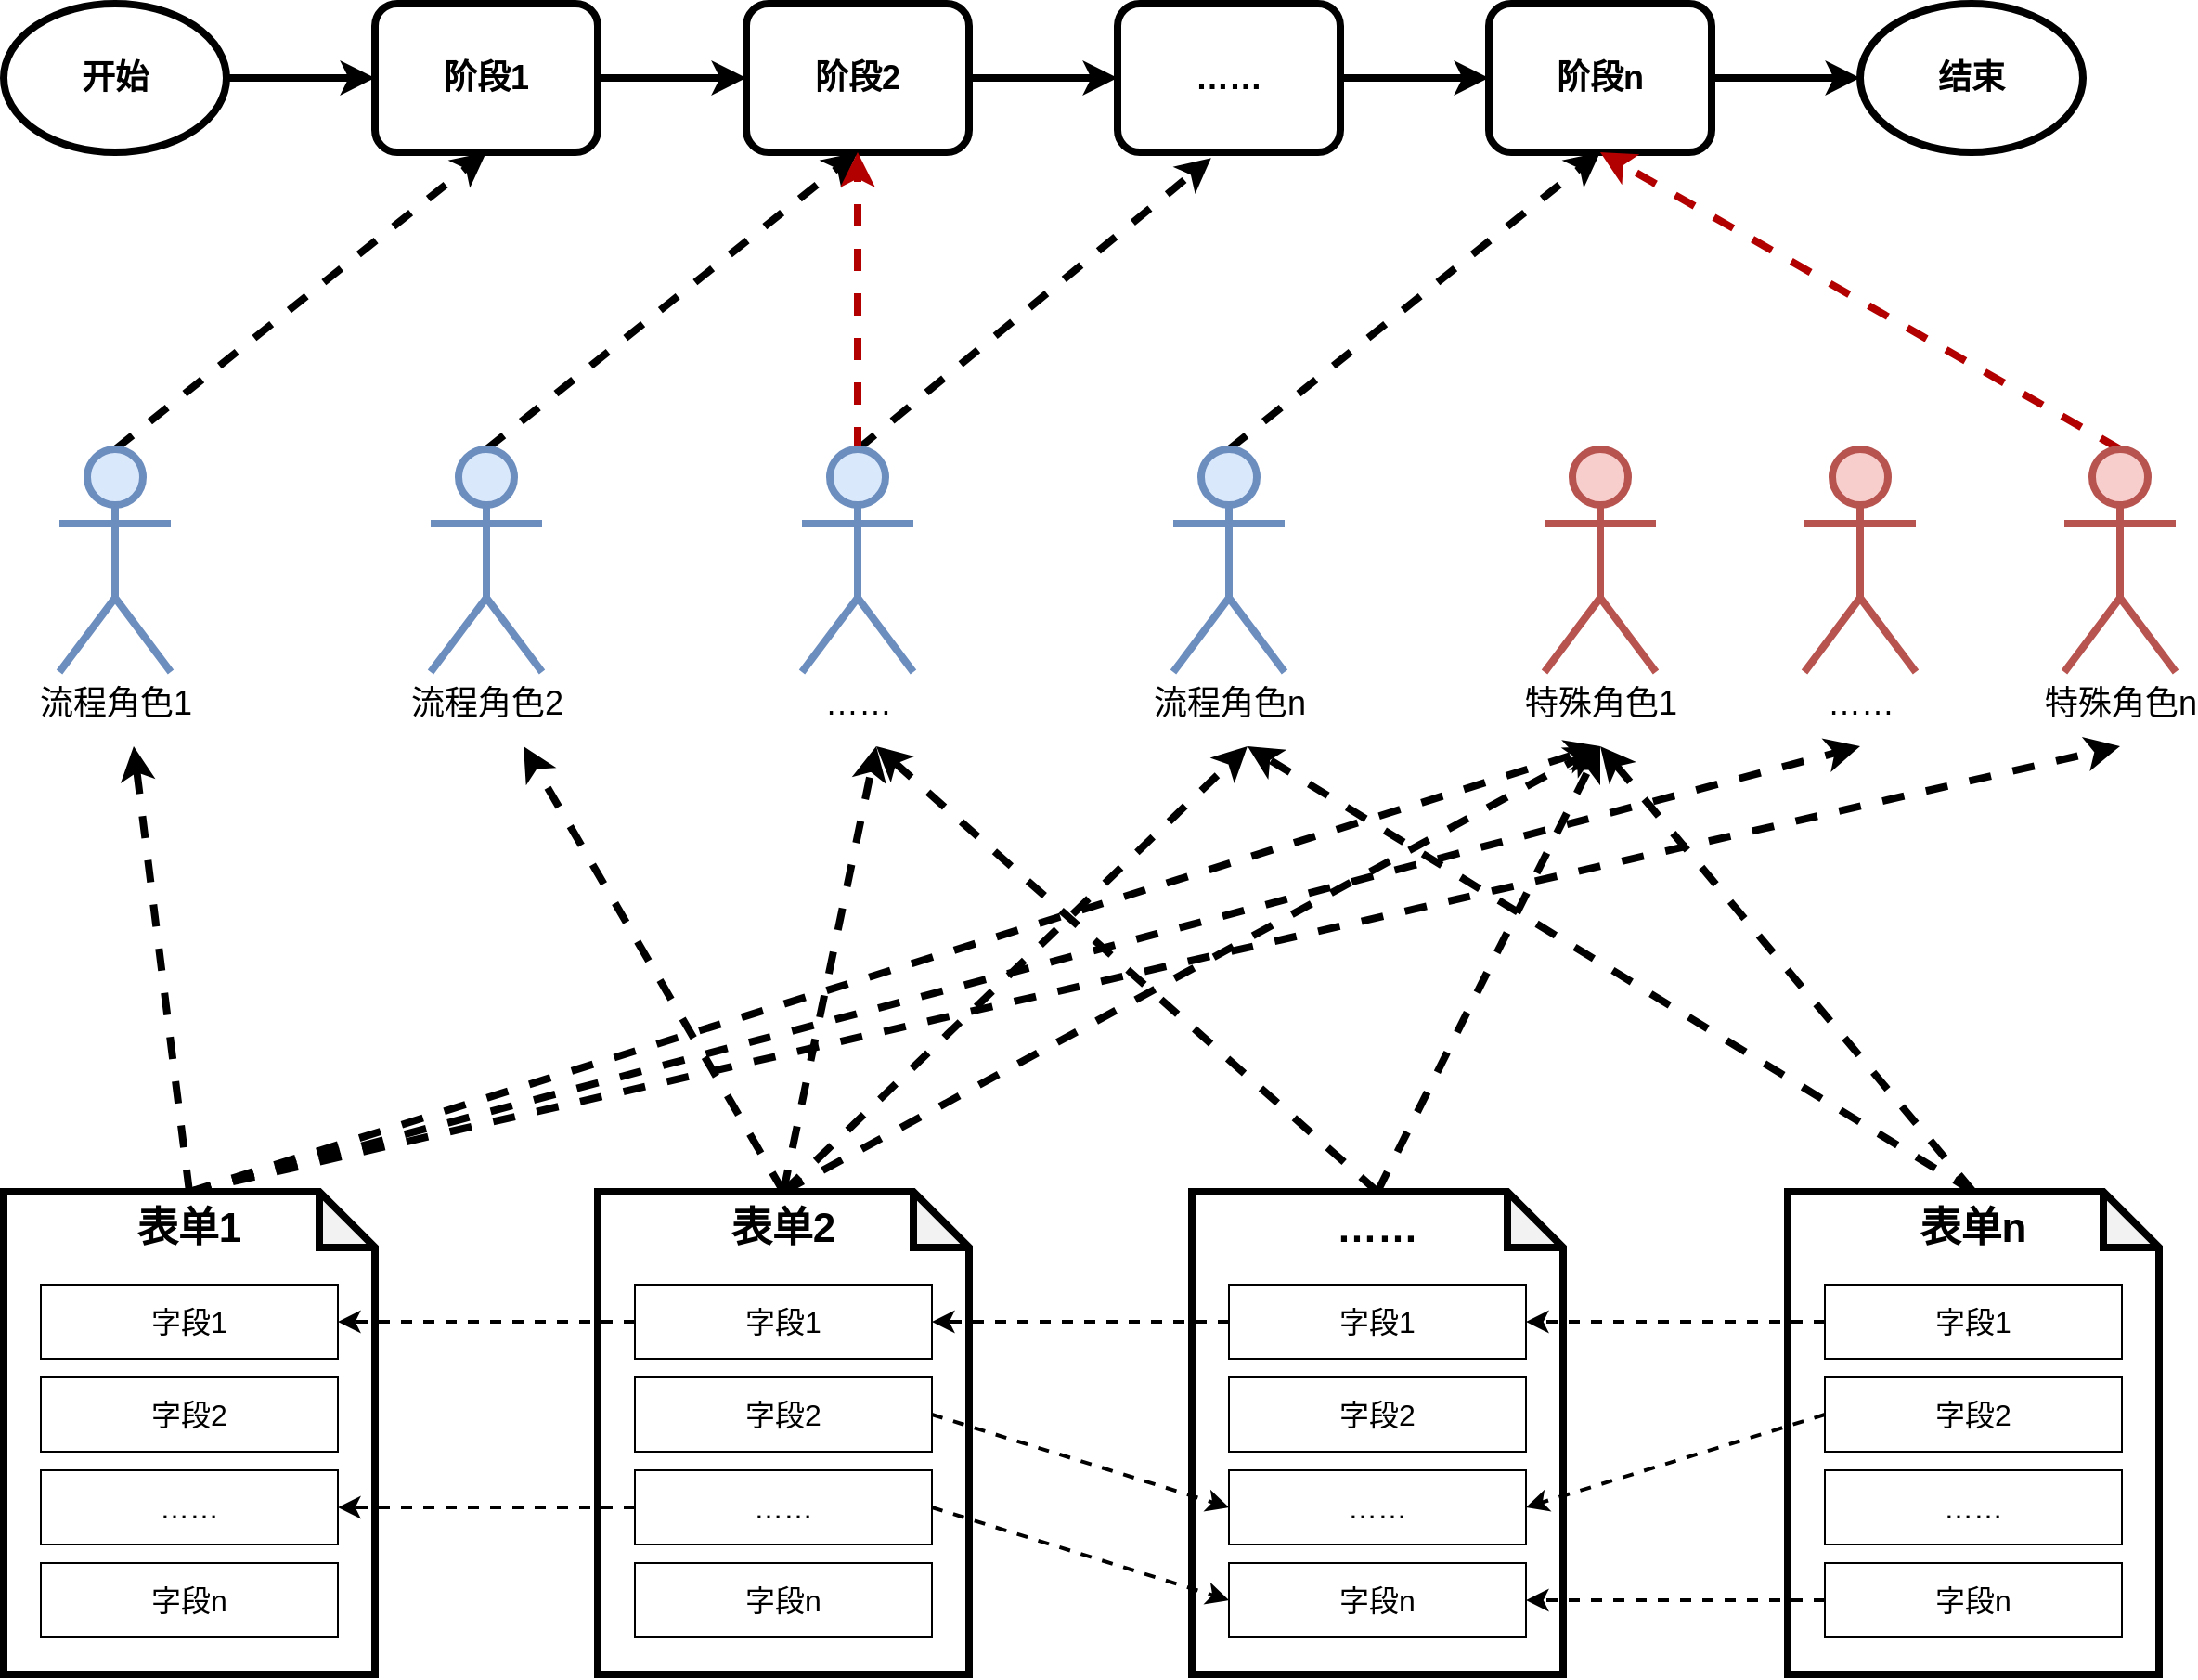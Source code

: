 <mxfile version="20.0.3" type="github">
  <diagram id="KMLzPFCYPwNL3a2IKora" name="Page-1">
    <mxGraphModel dx="1673" dy="934" grid="1" gridSize="10" guides="1" tooltips="1" connect="1" arrows="1" fold="1" page="1" pageScale="1" pageWidth="827" pageHeight="1169" math="0" shadow="0">
      <root>
        <mxCell id="0" />
        <mxCell id="1" parent="0" />
        <mxCell id="se5E7Arf67xWCam7YA4U-5" value="" style="edgeStyle=orthogonalEdgeStyle;rounded=0;orthogonalLoop=1;jettySize=auto;html=1;fontSize=18;fontStyle=1;strokeWidth=4;" edge="1" parent="1" source="se5E7Arf67xWCam7YA4U-2" target="se5E7Arf67xWCam7YA4U-4">
          <mxGeometry relative="1" as="geometry" />
        </mxCell>
        <mxCell id="se5E7Arf67xWCam7YA4U-2" value="阶段1" style="rounded=1;whiteSpace=wrap;html=1;fontSize=18;fontStyle=1;strokeWidth=4;" vertex="1" parent="1">
          <mxGeometry x="280" y="320" width="120" height="80" as="geometry" />
        </mxCell>
        <mxCell id="se5E7Arf67xWCam7YA4U-6" style="edgeStyle=orthogonalEdgeStyle;rounded=0;orthogonalLoop=1;jettySize=auto;html=1;exitX=1;exitY=0.5;exitDx=0;exitDy=0;entryX=0;entryY=0.5;entryDx=0;entryDy=0;fontSize=18;fontStyle=1;strokeWidth=4;" edge="1" parent="1" source="se5E7Arf67xWCam7YA4U-3" target="se5E7Arf67xWCam7YA4U-2">
          <mxGeometry relative="1" as="geometry" />
        </mxCell>
        <mxCell id="se5E7Arf67xWCam7YA4U-3" value="开始" style="ellipse;whiteSpace=wrap;html=1;fontSize=18;fontStyle=1;strokeWidth=4;" vertex="1" parent="1">
          <mxGeometry x="80" y="320" width="120" height="80" as="geometry" />
        </mxCell>
        <mxCell id="se5E7Arf67xWCam7YA4U-8" value="" style="edgeStyle=orthogonalEdgeStyle;rounded=0;orthogonalLoop=1;jettySize=auto;html=1;fontSize=18;fontStyle=1;strokeWidth=4;" edge="1" parent="1" source="se5E7Arf67xWCam7YA4U-4" target="se5E7Arf67xWCam7YA4U-7">
          <mxGeometry relative="1" as="geometry" />
        </mxCell>
        <mxCell id="se5E7Arf67xWCam7YA4U-4" value="阶段2" style="rounded=1;whiteSpace=wrap;html=1;fontSize=18;fontStyle=1;strokeWidth=4;" vertex="1" parent="1">
          <mxGeometry x="480" y="320" width="120" height="80" as="geometry" />
        </mxCell>
        <mxCell id="se5E7Arf67xWCam7YA4U-10" value="" style="edgeStyle=orthogonalEdgeStyle;rounded=0;orthogonalLoop=1;jettySize=auto;html=1;fontSize=18;fontStyle=1;strokeWidth=4;" edge="1" parent="1" source="se5E7Arf67xWCam7YA4U-7" target="se5E7Arf67xWCam7YA4U-9">
          <mxGeometry relative="1" as="geometry" />
        </mxCell>
        <mxCell id="se5E7Arf67xWCam7YA4U-7" value="……" style="rounded=1;whiteSpace=wrap;html=1;fontSize=18;fontStyle=1;strokeWidth=4;" vertex="1" parent="1">
          <mxGeometry x="680" y="320" width="120" height="80" as="geometry" />
        </mxCell>
        <mxCell id="se5E7Arf67xWCam7YA4U-13" style="edgeStyle=orthogonalEdgeStyle;rounded=0;orthogonalLoop=1;jettySize=auto;html=1;exitX=1;exitY=0.5;exitDx=0;exitDy=0;fontSize=18;fontStyle=1;strokeWidth=4;" edge="1" parent="1" source="se5E7Arf67xWCam7YA4U-9" target="se5E7Arf67xWCam7YA4U-12">
          <mxGeometry relative="1" as="geometry" />
        </mxCell>
        <mxCell id="se5E7Arf67xWCam7YA4U-9" value="阶段n" style="rounded=1;whiteSpace=wrap;html=1;fontSize=18;fontStyle=1;strokeWidth=4;" vertex="1" parent="1">
          <mxGeometry x="880" y="320" width="120" height="80" as="geometry" />
        </mxCell>
        <mxCell id="se5E7Arf67xWCam7YA4U-12" value="结束" style="ellipse;whiteSpace=wrap;html=1;fontSize=18;fontStyle=1;strokeWidth=4;" vertex="1" parent="1">
          <mxGeometry x="1080" y="320" width="120" height="80" as="geometry" />
        </mxCell>
        <mxCell id="se5E7Arf67xWCam7YA4U-14" value="特殊角色1" style="shape=umlActor;verticalLabelPosition=bottom;verticalAlign=top;html=1;outlineConnect=0;fontSize=18;strokeWidth=4;fillColor=#f8cecc;strokeColor=#b85450;" vertex="1" parent="1">
          <mxGeometry x="910" y="560" width="60" height="120" as="geometry" />
        </mxCell>
        <mxCell id="se5E7Arf67xWCam7YA4U-63" style="edgeStyle=none;rounded=0;orthogonalLoop=1;jettySize=auto;html=1;exitX=0.5;exitY=0;exitDx=0;exitDy=0;exitPerimeter=0;entryX=0.5;entryY=1;entryDx=0;entryDy=0;dashed=1;fontSize=22;strokeWidth=4;fillColor=#e51400;strokeColor=#B20000;" edge="1" parent="1" source="se5E7Arf67xWCam7YA4U-17" target="se5E7Arf67xWCam7YA4U-9">
          <mxGeometry relative="1" as="geometry" />
        </mxCell>
        <mxCell id="se5E7Arf67xWCam7YA4U-17" value="特殊角色n" style="shape=umlActor;verticalLabelPosition=bottom;verticalAlign=top;html=1;outlineConnect=0;fontSize=18;strokeWidth=4;fillColor=#f8cecc;strokeColor=#b85450;" vertex="1" parent="1">
          <mxGeometry x="1190" y="560" width="60" height="120" as="geometry" />
        </mxCell>
        <mxCell id="se5E7Arf67xWCam7YA4U-43" style="rounded=0;orthogonalLoop=1;jettySize=auto;html=1;exitX=0.5;exitY=0;exitDx=0;exitDy=0;exitPerimeter=0;entryX=0.5;entryY=1;entryDx=0;entryDy=0;fontSize=22;strokeWidth=4;dashed=1;" edge="1" parent="1" source="se5E7Arf67xWCam7YA4U-19" target="se5E7Arf67xWCam7YA4U-2">
          <mxGeometry relative="1" as="geometry" />
        </mxCell>
        <mxCell id="se5E7Arf67xWCam7YA4U-19" value="流程角色1" style="shape=umlActor;verticalLabelPosition=bottom;verticalAlign=top;html=1;outlineConnect=0;fontSize=18;strokeWidth=4;fillColor=#dae8fc;strokeColor=#6c8ebf;" vertex="1" parent="1">
          <mxGeometry x="110" y="560" width="60" height="120" as="geometry" />
        </mxCell>
        <mxCell id="se5E7Arf67xWCam7YA4U-44" style="edgeStyle=none;rounded=0;orthogonalLoop=1;jettySize=auto;html=1;exitX=0.5;exitY=0;exitDx=0;exitDy=0;exitPerimeter=0;entryX=0.5;entryY=1;entryDx=0;entryDy=0;dashed=1;fontSize=22;strokeWidth=4;" edge="1" parent="1" source="se5E7Arf67xWCam7YA4U-20" target="se5E7Arf67xWCam7YA4U-4">
          <mxGeometry relative="1" as="geometry" />
        </mxCell>
        <mxCell id="se5E7Arf67xWCam7YA4U-20" value="流程角色2" style="shape=umlActor;verticalLabelPosition=bottom;verticalAlign=top;html=1;outlineConnect=0;fontSize=18;strokeWidth=4;fillColor=#dae8fc;strokeColor=#6c8ebf;" vertex="1" parent="1">
          <mxGeometry x="310" y="560" width="60" height="120" as="geometry" />
        </mxCell>
        <mxCell id="se5E7Arf67xWCam7YA4U-45" style="edgeStyle=none;rounded=0;orthogonalLoop=1;jettySize=auto;html=1;exitX=0.5;exitY=0;exitDx=0;exitDy=0;exitPerimeter=0;entryX=0.42;entryY=1.039;entryDx=0;entryDy=0;entryPerimeter=0;dashed=1;fontSize=22;strokeWidth=4;" edge="1" parent="1" source="se5E7Arf67xWCam7YA4U-21" target="se5E7Arf67xWCam7YA4U-7">
          <mxGeometry relative="1" as="geometry" />
        </mxCell>
        <mxCell id="se5E7Arf67xWCam7YA4U-59" style="edgeStyle=none;rounded=0;orthogonalLoop=1;jettySize=auto;html=1;exitX=0.5;exitY=0;exitDx=0;exitDy=0;exitPerimeter=0;entryX=0.5;entryY=1;entryDx=0;entryDy=0;dashed=1;fontSize=22;strokeWidth=4;fillColor=#e51400;strokeColor=#B20000;" edge="1" parent="1" source="se5E7Arf67xWCam7YA4U-21" target="se5E7Arf67xWCam7YA4U-4">
          <mxGeometry relative="1" as="geometry" />
        </mxCell>
        <mxCell id="se5E7Arf67xWCam7YA4U-21" value="……" style="shape=umlActor;verticalLabelPosition=bottom;verticalAlign=top;html=1;outlineConnect=0;fontSize=18;strokeWidth=4;fillColor=#dae8fc;strokeColor=#6c8ebf;" vertex="1" parent="1">
          <mxGeometry x="510" y="560" width="60" height="120" as="geometry" />
        </mxCell>
        <mxCell id="se5E7Arf67xWCam7YA4U-46" style="edgeStyle=none;rounded=0;orthogonalLoop=1;jettySize=auto;html=1;exitX=0.5;exitY=0;exitDx=0;exitDy=0;exitPerimeter=0;entryX=0.5;entryY=1;entryDx=0;entryDy=0;dashed=1;fontSize=22;strokeWidth=4;" edge="1" parent="1" source="se5E7Arf67xWCam7YA4U-22" target="se5E7Arf67xWCam7YA4U-9">
          <mxGeometry relative="1" as="geometry" />
        </mxCell>
        <mxCell id="se5E7Arf67xWCam7YA4U-22" value="流程角色n" style="shape=umlActor;verticalLabelPosition=bottom;verticalAlign=top;html=1;outlineConnect=0;fontSize=18;strokeWidth=4;fillColor=#dae8fc;strokeColor=#6c8ebf;" vertex="1" parent="1">
          <mxGeometry x="710" y="560" width="60" height="120" as="geometry" />
        </mxCell>
        <mxCell id="se5E7Arf67xWCam7YA4U-27" value="……" style="shape=umlActor;verticalLabelPosition=bottom;verticalAlign=top;html=1;outlineConnect=0;fontSize=18;strokeWidth=4;fillColor=#f8cecc;strokeColor=#b85450;" vertex="1" parent="1">
          <mxGeometry x="1050" y="560" width="60" height="120" as="geometry" />
        </mxCell>
        <mxCell id="se5E7Arf67xWCam7YA4U-48" style="edgeStyle=none;rounded=0;orthogonalLoop=1;jettySize=auto;html=1;exitX=0.5;exitY=0;exitDx=0;exitDy=0;exitPerimeter=0;dashed=1;fontSize=22;strokeWidth=4;" edge="1" parent="1" source="se5E7Arf67xWCam7YA4U-35">
          <mxGeometry relative="1" as="geometry">
            <mxPoint x="150" y="720" as="targetPoint" />
          </mxGeometry>
        </mxCell>
        <mxCell id="se5E7Arf67xWCam7YA4U-54" style="edgeStyle=none;rounded=0;orthogonalLoop=1;jettySize=auto;html=1;exitX=0.5;exitY=0;exitDx=0;exitDy=0;exitPerimeter=0;dashed=1;fontSize=22;strokeWidth=4;" edge="1" parent="1" source="se5E7Arf67xWCam7YA4U-35">
          <mxGeometry relative="1" as="geometry">
            <mxPoint x="940" y="720" as="targetPoint" />
          </mxGeometry>
        </mxCell>
        <mxCell id="se5E7Arf67xWCam7YA4U-61" style="edgeStyle=none;rounded=0;orthogonalLoop=1;jettySize=auto;html=1;exitX=0.5;exitY=0;exitDx=0;exitDy=0;exitPerimeter=0;dashed=1;fontSize=22;strokeWidth=4;" edge="1" parent="1" source="se5E7Arf67xWCam7YA4U-35">
          <mxGeometry relative="1" as="geometry">
            <mxPoint x="1080" y="720" as="targetPoint" />
          </mxGeometry>
        </mxCell>
        <mxCell id="se5E7Arf67xWCam7YA4U-62" style="edgeStyle=none;rounded=0;orthogonalLoop=1;jettySize=auto;html=1;exitX=0.5;exitY=0;exitDx=0;exitDy=0;exitPerimeter=0;dashed=1;fontSize=22;strokeWidth=4;" edge="1" parent="1" source="se5E7Arf67xWCam7YA4U-35">
          <mxGeometry relative="1" as="geometry">
            <mxPoint x="1220" y="720" as="targetPoint" />
          </mxGeometry>
        </mxCell>
        <mxCell id="se5E7Arf67xWCam7YA4U-35" value="表单1" style="shape=note;whiteSpace=wrap;html=1;backgroundOutline=1;darkOpacity=0.05;fontSize=22;strokeWidth=4;verticalAlign=top;fontStyle=1" vertex="1" parent="1">
          <mxGeometry x="80" y="960" width="200" height="260" as="geometry" />
        </mxCell>
        <mxCell id="se5E7Arf67xWCam7YA4U-49" style="edgeStyle=none;rounded=0;orthogonalLoop=1;jettySize=auto;html=1;exitX=0.5;exitY=0;exitDx=0;exitDy=0;exitPerimeter=0;dashed=1;fontSize=22;strokeWidth=4;" edge="1" parent="1" source="se5E7Arf67xWCam7YA4U-36">
          <mxGeometry relative="1" as="geometry">
            <mxPoint x="360" y="720" as="targetPoint" />
          </mxGeometry>
        </mxCell>
        <mxCell id="se5E7Arf67xWCam7YA4U-50" style="edgeStyle=none;rounded=0;orthogonalLoop=1;jettySize=auto;html=1;exitX=0.5;exitY=0;exitDx=0;exitDy=0;exitPerimeter=0;dashed=1;fontSize=22;strokeWidth=4;" edge="1" parent="1" source="se5E7Arf67xWCam7YA4U-36">
          <mxGeometry relative="1" as="geometry">
            <mxPoint x="550" y="720" as="targetPoint" />
          </mxGeometry>
        </mxCell>
        <mxCell id="se5E7Arf67xWCam7YA4U-51" style="edgeStyle=none;rounded=0;orthogonalLoop=1;jettySize=auto;html=1;exitX=0.5;exitY=0;exitDx=0;exitDy=0;exitPerimeter=0;dashed=1;fontSize=22;strokeWidth=4;" edge="1" parent="1" source="se5E7Arf67xWCam7YA4U-36">
          <mxGeometry relative="1" as="geometry">
            <mxPoint x="750" y="720" as="targetPoint" />
          </mxGeometry>
        </mxCell>
        <mxCell id="se5E7Arf67xWCam7YA4U-55" style="edgeStyle=none;rounded=0;orthogonalLoop=1;jettySize=auto;html=1;exitX=0.5;exitY=0;exitDx=0;exitDy=0;exitPerimeter=0;dashed=1;fontSize=22;strokeWidth=4;" edge="1" parent="1" source="se5E7Arf67xWCam7YA4U-36">
          <mxGeometry relative="1" as="geometry">
            <mxPoint x="940" y="720" as="targetPoint" />
          </mxGeometry>
        </mxCell>
        <mxCell id="se5E7Arf67xWCam7YA4U-36" value="表单2" style="shape=note;whiteSpace=wrap;html=1;backgroundOutline=1;darkOpacity=0.05;fontSize=22;strokeWidth=4;verticalAlign=top;fontStyle=1" vertex="1" parent="1">
          <mxGeometry x="400" y="960" width="200" height="260" as="geometry" />
        </mxCell>
        <mxCell id="se5E7Arf67xWCam7YA4U-53" style="edgeStyle=none;rounded=0;orthogonalLoop=1;jettySize=auto;html=1;exitX=0.5;exitY=0;exitDx=0;exitDy=0;exitPerimeter=0;dashed=1;fontSize=22;strokeWidth=4;" edge="1" parent="1" source="se5E7Arf67xWCam7YA4U-37">
          <mxGeometry relative="1" as="geometry">
            <mxPoint x="750" y="720" as="targetPoint" />
          </mxGeometry>
        </mxCell>
        <mxCell id="se5E7Arf67xWCam7YA4U-58" style="edgeStyle=none;rounded=0;orthogonalLoop=1;jettySize=auto;html=1;exitX=0.5;exitY=0;exitDx=0;exitDy=0;exitPerimeter=0;dashed=1;fontSize=22;strokeWidth=4;" edge="1" parent="1" source="se5E7Arf67xWCam7YA4U-37">
          <mxGeometry relative="1" as="geometry">
            <mxPoint x="940" y="720" as="targetPoint" />
          </mxGeometry>
        </mxCell>
        <mxCell id="se5E7Arf67xWCam7YA4U-37" value="表单n" style="shape=note;whiteSpace=wrap;html=1;backgroundOutline=1;darkOpacity=0.05;fontSize=22;strokeWidth=4;verticalAlign=top;fontStyle=1" vertex="1" parent="1">
          <mxGeometry x="1041" y="960" width="200" height="260" as="geometry" />
        </mxCell>
        <mxCell id="se5E7Arf67xWCam7YA4U-52" style="edgeStyle=none;rounded=0;orthogonalLoop=1;jettySize=auto;html=1;exitX=0.5;exitY=0;exitDx=0;exitDy=0;exitPerimeter=0;dashed=1;fontSize=22;strokeWidth=4;" edge="1" parent="1" source="se5E7Arf67xWCam7YA4U-38">
          <mxGeometry relative="1" as="geometry">
            <mxPoint x="550" y="720" as="targetPoint" />
          </mxGeometry>
        </mxCell>
        <mxCell id="se5E7Arf67xWCam7YA4U-56" style="edgeStyle=none;rounded=0;orthogonalLoop=1;jettySize=auto;html=1;exitX=0.5;exitY=0;exitDx=0;exitDy=0;exitPerimeter=0;dashed=1;fontSize=22;strokeWidth=4;" edge="1" parent="1" source="se5E7Arf67xWCam7YA4U-38">
          <mxGeometry relative="1" as="geometry">
            <mxPoint x="940" y="720" as="targetPoint" />
          </mxGeometry>
        </mxCell>
        <mxCell id="se5E7Arf67xWCam7YA4U-38" value="……" style="shape=note;whiteSpace=wrap;html=1;backgroundOutline=1;darkOpacity=0.05;fontSize=22;strokeWidth=4;verticalAlign=top;fontStyle=1" vertex="1" parent="1">
          <mxGeometry x="720" y="960" width="200" height="260" as="geometry" />
        </mxCell>
        <mxCell id="se5E7Arf67xWCam7YA4U-64" value="字段1" style="rounded=0;whiteSpace=wrap;html=1;fontSize=16;strokeWidth=1;" vertex="1" parent="1">
          <mxGeometry x="100" y="1010" width="160" height="40" as="geometry" />
        </mxCell>
        <mxCell id="se5E7Arf67xWCam7YA4U-65" value="字段2" style="rounded=0;whiteSpace=wrap;html=1;fontSize=16;strokeWidth=1;" vertex="1" parent="1">
          <mxGeometry x="100" y="1060" width="160" height="40" as="geometry" />
        </mxCell>
        <mxCell id="se5E7Arf67xWCam7YA4U-66" value="……" style="rounded=0;whiteSpace=wrap;html=1;fontSize=16;strokeWidth=1;" vertex="1" parent="1">
          <mxGeometry x="100" y="1110" width="160" height="40" as="geometry" />
        </mxCell>
        <mxCell id="se5E7Arf67xWCam7YA4U-68" value="字段n" style="rounded=0;whiteSpace=wrap;html=1;fontSize=16;strokeWidth=1;" vertex="1" parent="1">
          <mxGeometry x="100" y="1160" width="160" height="40" as="geometry" />
        </mxCell>
        <mxCell id="se5E7Arf67xWCam7YA4U-81" style="edgeStyle=none;rounded=0;orthogonalLoop=1;jettySize=auto;html=1;exitX=0;exitY=0.5;exitDx=0;exitDy=0;entryX=1;entryY=0.5;entryDx=0;entryDy=0;dashed=1;fontSize=16;strokeWidth=2;" edge="1" parent="1" source="se5E7Arf67xWCam7YA4U-69" target="se5E7Arf67xWCam7YA4U-64">
          <mxGeometry relative="1" as="geometry" />
        </mxCell>
        <mxCell id="se5E7Arf67xWCam7YA4U-69" value="字段1" style="rounded=0;whiteSpace=wrap;html=1;fontSize=16;strokeWidth=1;" vertex="1" parent="1">
          <mxGeometry x="420" y="1010" width="160" height="40" as="geometry" />
        </mxCell>
        <mxCell id="se5E7Arf67xWCam7YA4U-88" style="edgeStyle=none;rounded=0;orthogonalLoop=1;jettySize=auto;html=1;exitX=1;exitY=0.5;exitDx=0;exitDy=0;entryX=0;entryY=0.5;entryDx=0;entryDy=0;dashed=1;fontSize=16;strokeWidth=2;" edge="1" parent="1" source="se5E7Arf67xWCam7YA4U-70" target="se5E7Arf67xWCam7YA4U-75">
          <mxGeometry relative="1" as="geometry" />
        </mxCell>
        <mxCell id="se5E7Arf67xWCam7YA4U-70" value="字段2" style="rounded=0;whiteSpace=wrap;html=1;fontSize=16;strokeWidth=1;" vertex="1" parent="1">
          <mxGeometry x="420" y="1060" width="160" height="40" as="geometry" />
        </mxCell>
        <mxCell id="se5E7Arf67xWCam7YA4U-86" style="edgeStyle=none;rounded=0;orthogonalLoop=1;jettySize=auto;html=1;exitX=0;exitY=0.5;exitDx=0;exitDy=0;entryX=1;entryY=0.5;entryDx=0;entryDy=0;dashed=1;fontSize=16;strokeWidth=2;" edge="1" parent="1" source="se5E7Arf67xWCam7YA4U-71" target="se5E7Arf67xWCam7YA4U-66">
          <mxGeometry relative="1" as="geometry" />
        </mxCell>
        <mxCell id="se5E7Arf67xWCam7YA4U-89" style="edgeStyle=none;rounded=0;orthogonalLoop=1;jettySize=auto;html=1;exitX=1;exitY=0.5;exitDx=0;exitDy=0;entryX=0;entryY=0.5;entryDx=0;entryDy=0;dashed=1;fontSize=16;strokeWidth=2;" edge="1" parent="1" source="se5E7Arf67xWCam7YA4U-71" target="se5E7Arf67xWCam7YA4U-76">
          <mxGeometry relative="1" as="geometry" />
        </mxCell>
        <mxCell id="se5E7Arf67xWCam7YA4U-71" value="……" style="rounded=0;whiteSpace=wrap;html=1;fontSize=16;strokeWidth=1;" vertex="1" parent="1">
          <mxGeometry x="420" y="1110" width="160" height="40" as="geometry" />
        </mxCell>
        <mxCell id="se5E7Arf67xWCam7YA4U-72" value="字段n" style="rounded=0;whiteSpace=wrap;html=1;fontSize=16;strokeWidth=1;" vertex="1" parent="1">
          <mxGeometry x="420" y="1160" width="160" height="40" as="geometry" />
        </mxCell>
        <mxCell id="se5E7Arf67xWCam7YA4U-82" style="edgeStyle=none;rounded=0;orthogonalLoop=1;jettySize=auto;html=1;exitX=0;exitY=0.5;exitDx=0;exitDy=0;entryX=1;entryY=0.5;entryDx=0;entryDy=0;dashed=1;fontSize=16;strokeWidth=2;" edge="1" parent="1" source="se5E7Arf67xWCam7YA4U-73" target="se5E7Arf67xWCam7YA4U-69">
          <mxGeometry relative="1" as="geometry" />
        </mxCell>
        <mxCell id="se5E7Arf67xWCam7YA4U-73" value="字段1" style="rounded=0;whiteSpace=wrap;html=1;fontSize=16;strokeWidth=1;" vertex="1" parent="1">
          <mxGeometry x="740" y="1010" width="160" height="40" as="geometry" />
        </mxCell>
        <mxCell id="se5E7Arf67xWCam7YA4U-74" value="字段2" style="rounded=0;whiteSpace=wrap;html=1;fontSize=16;strokeWidth=1;" vertex="1" parent="1">
          <mxGeometry x="740" y="1060" width="160" height="40" as="geometry" />
        </mxCell>
        <mxCell id="se5E7Arf67xWCam7YA4U-75" value="……" style="rounded=0;whiteSpace=wrap;html=1;fontSize=16;strokeWidth=1;" vertex="1" parent="1">
          <mxGeometry x="740" y="1110" width="160" height="40" as="geometry" />
        </mxCell>
        <mxCell id="se5E7Arf67xWCam7YA4U-76" value="字段n" style="rounded=0;whiteSpace=wrap;html=1;fontSize=16;strokeWidth=1;" vertex="1" parent="1">
          <mxGeometry x="740" y="1160" width="160" height="40" as="geometry" />
        </mxCell>
        <mxCell id="se5E7Arf67xWCam7YA4U-83" style="edgeStyle=none;rounded=0;orthogonalLoop=1;jettySize=auto;html=1;exitX=0;exitY=0.5;exitDx=0;exitDy=0;entryX=1;entryY=0.5;entryDx=0;entryDy=0;dashed=1;fontSize=16;strokeWidth=2;" edge="1" parent="1" source="se5E7Arf67xWCam7YA4U-77" target="se5E7Arf67xWCam7YA4U-73">
          <mxGeometry relative="1" as="geometry" />
        </mxCell>
        <mxCell id="se5E7Arf67xWCam7YA4U-77" value="字段1" style="rounded=0;whiteSpace=wrap;html=1;fontSize=16;strokeWidth=1;" vertex="1" parent="1">
          <mxGeometry x="1061" y="1010" width="160" height="40" as="geometry" />
        </mxCell>
        <mxCell id="se5E7Arf67xWCam7YA4U-84" style="edgeStyle=none;rounded=0;orthogonalLoop=1;jettySize=auto;html=1;exitX=0;exitY=0.5;exitDx=0;exitDy=0;entryX=1;entryY=0.5;entryDx=0;entryDy=0;dashed=1;fontSize=16;strokeWidth=2;" edge="1" parent="1" source="se5E7Arf67xWCam7YA4U-78" target="se5E7Arf67xWCam7YA4U-75">
          <mxGeometry relative="1" as="geometry" />
        </mxCell>
        <mxCell id="se5E7Arf67xWCam7YA4U-78" value="字段2" style="rounded=0;whiteSpace=wrap;html=1;fontSize=16;strokeWidth=1;" vertex="1" parent="1">
          <mxGeometry x="1061" y="1060" width="160" height="40" as="geometry" />
        </mxCell>
        <mxCell id="se5E7Arf67xWCam7YA4U-79" value="……" style="rounded=0;whiteSpace=wrap;html=1;fontSize=16;strokeWidth=1;" vertex="1" parent="1">
          <mxGeometry x="1061" y="1110" width="160" height="40" as="geometry" />
        </mxCell>
        <mxCell id="se5E7Arf67xWCam7YA4U-87" style="edgeStyle=none;rounded=0;orthogonalLoop=1;jettySize=auto;html=1;exitX=0;exitY=0.5;exitDx=0;exitDy=0;dashed=1;fontSize=16;strokeWidth=2;" edge="1" parent="1" source="se5E7Arf67xWCam7YA4U-80" target="se5E7Arf67xWCam7YA4U-76">
          <mxGeometry relative="1" as="geometry" />
        </mxCell>
        <mxCell id="se5E7Arf67xWCam7YA4U-80" value="字段n" style="rounded=0;whiteSpace=wrap;html=1;fontSize=16;strokeWidth=1;" vertex="1" parent="1">
          <mxGeometry x="1061" y="1160" width="160" height="40" as="geometry" />
        </mxCell>
      </root>
    </mxGraphModel>
  </diagram>
</mxfile>
